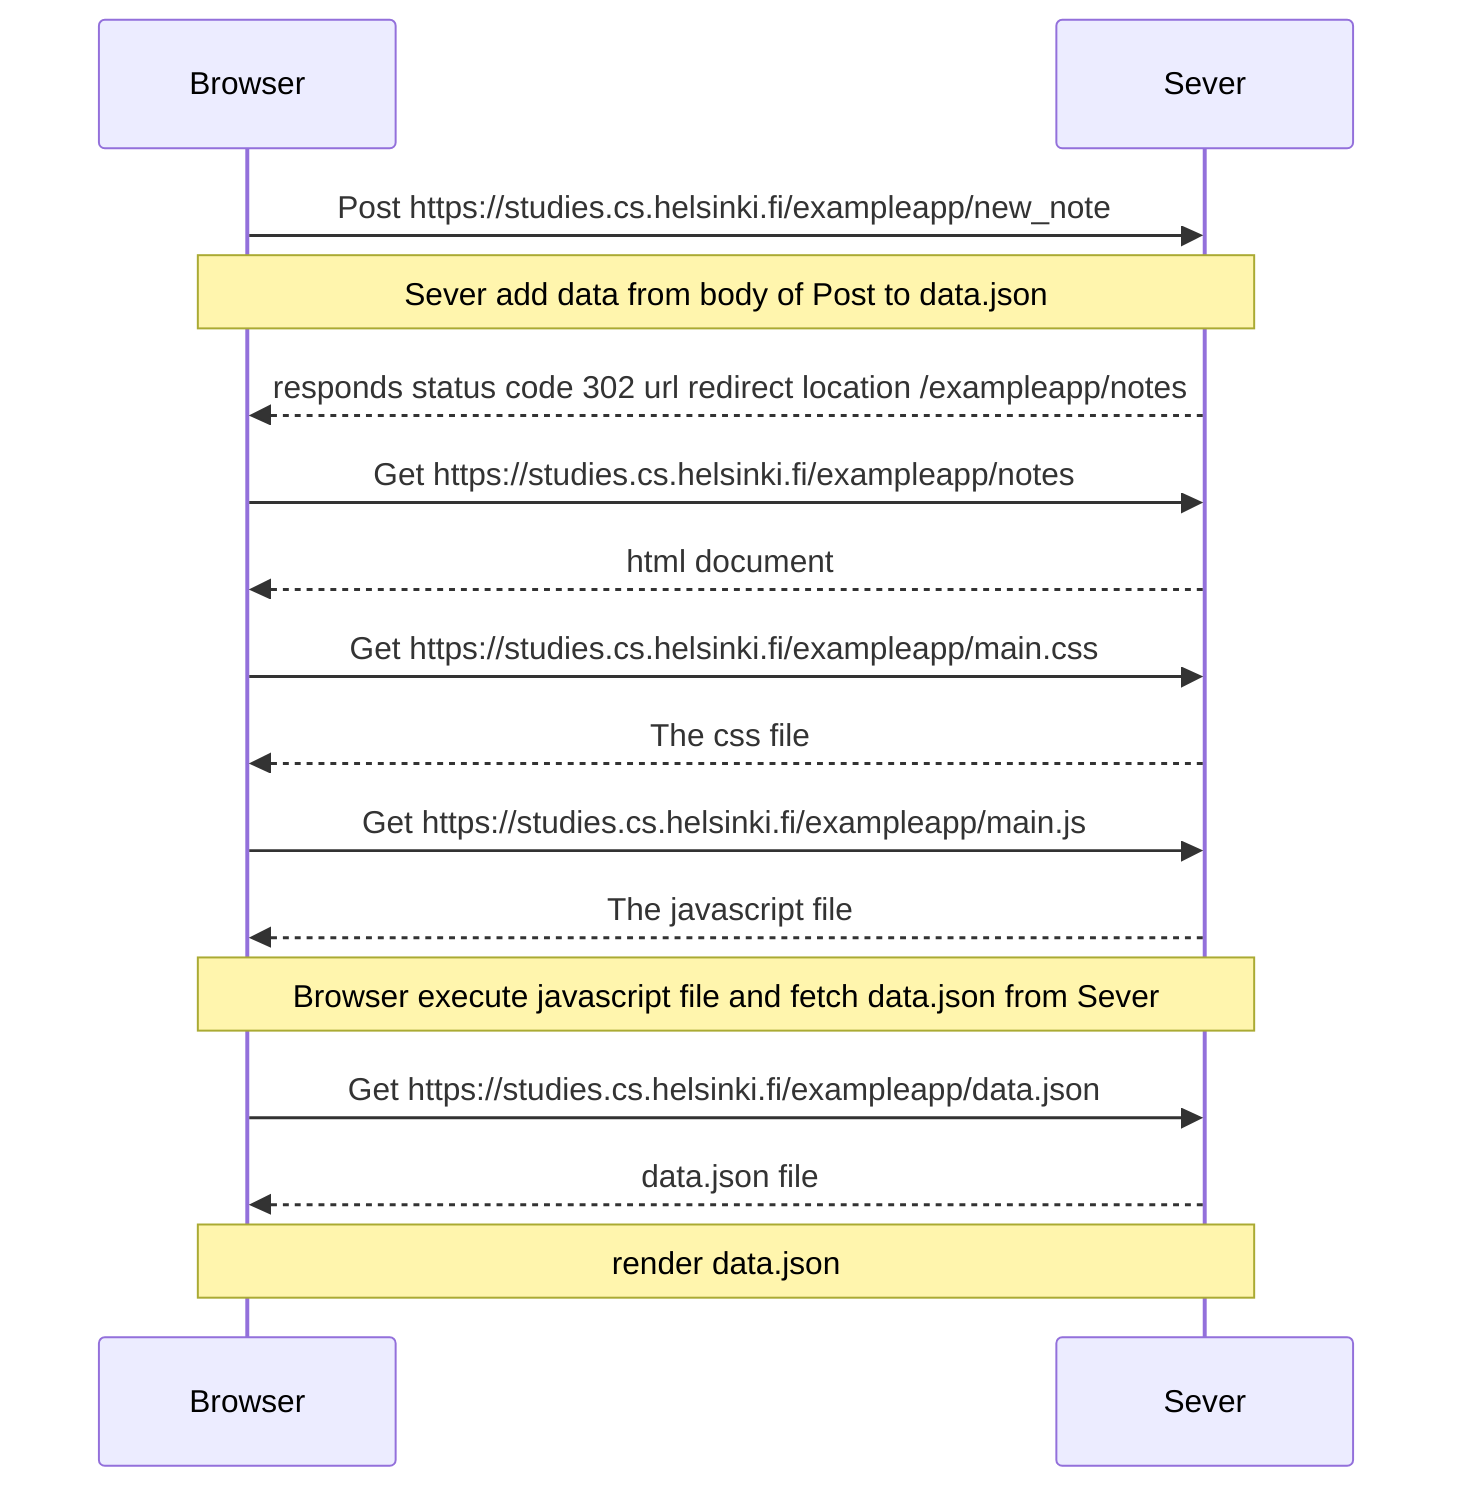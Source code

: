 %% Post https://studies.cs.helsinki.fi/exampleapp/new_note
sequenceDiagram
participant Browser
participant Sever

Browser ->> Sever : Post  https://studies.cs.helsinki.fi/exampleapp/new_note
Note over Browser,Sever: Sever add data from body of Post to data.json
Sever -->> Browser : responds status code 302 url redirect location /exampleapp/notes

Browser ->> Sever : Get https://studies.cs.helsinki.fi/exampleapp/notes
Sever -->> Browser : html document
Browser ->> Sever : Get https://studies.cs.helsinki.fi/exampleapp/main.css
Sever -->> Browser : The css file 
Browser ->> Sever : Get https://studies.cs.helsinki.fi/exampleapp/main.js
Sever -->> Browser : The javascript file 
Note over Browser,Sever: Browser execute javascript file and fetch data.json from Sever
Browser  ->> Sever: Get https://studies.cs.helsinki.fi/exampleapp/data.json
Sever -->> Browser: data.json file
Note over Browser,Sever: render data.json